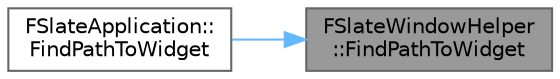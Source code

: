 digraph "FSlateWindowHelper::FindPathToWidget"
{
 // INTERACTIVE_SVG=YES
 // LATEX_PDF_SIZE
  bgcolor="transparent";
  edge [fontname=Helvetica,fontsize=10,labelfontname=Helvetica,labelfontsize=10];
  node [fontname=Helvetica,fontsize=10,shape=box,height=0.2,width=0.4];
  rankdir="RL";
  Node1 [id="Node000001",label="FSlateWindowHelper\l::FindPathToWidget",height=0.2,width=0.4,color="gray40", fillcolor="grey60", style="filled", fontcolor="black",tooltip="Searches for the specified widget and generates a full path to it."];
  Node1 -> Node2 [id="edge1_Node000001_Node000002",dir="back",color="steelblue1",style="solid",tooltip=" "];
  Node2 [id="Node000002",label="FSlateApplication::\lFindPathToWidget",height=0.2,width=0.4,color="grey40", fillcolor="white", style="filled",URL="$dc/df2/classFSlateApplication.html#a12b798b84d0816bd0e884e06a7932a6e",tooltip="Searches for the specified widget and generates a full path to it."];
}
